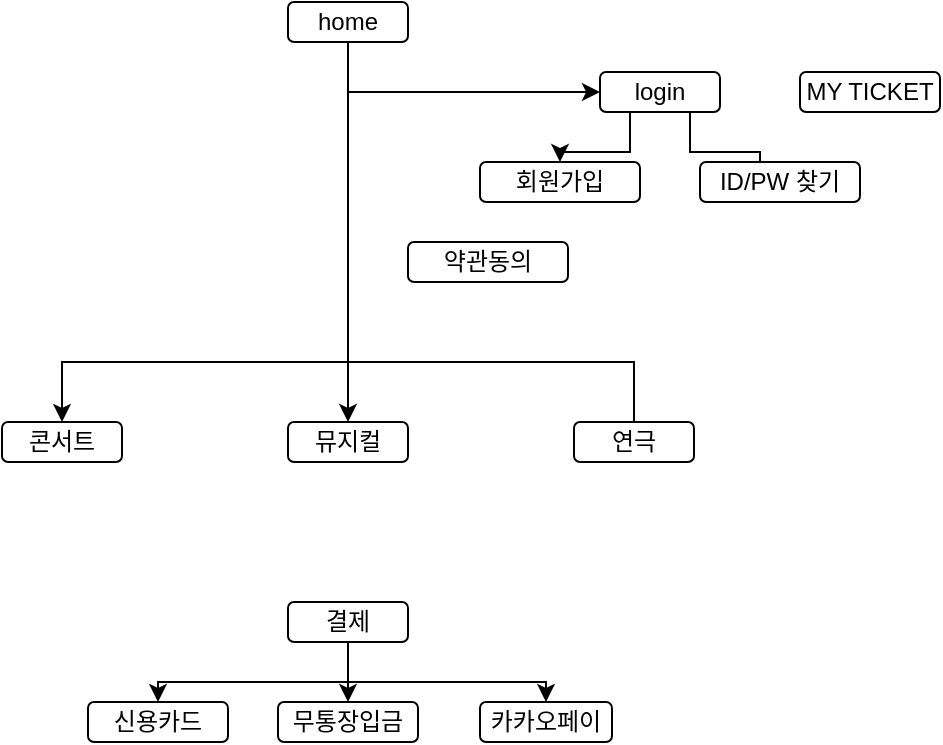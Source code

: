 <mxfile version="21.6.6" type="github">
  <diagram name="페이지-1" id="5NUwJzSHxeTqC98rrtIz">
    <mxGraphModel dx="1195" dy="1827" grid="1" gridSize="10" guides="1" tooltips="1" connect="1" arrows="1" fold="1" page="1" pageScale="1" pageWidth="827" pageHeight="1169" math="0" shadow="0">
      <root>
        <mxCell id="0" />
        <mxCell id="1" parent="0" />
        <mxCell id="DoVb9rncbYnpCz1ly_EE-17" style="edgeStyle=orthogonalEdgeStyle;rounded=0;orthogonalLoop=1;jettySize=auto;html=1;exitX=0.5;exitY=1;exitDx=0;exitDy=0;entryX=0;entryY=0.5;entryDx=0;entryDy=0;" edge="1" parent="1" source="DoVb9rncbYnpCz1ly_EE-1" target="DoVb9rncbYnpCz1ly_EE-2">
          <mxGeometry relative="1" as="geometry" />
        </mxCell>
        <mxCell id="DoVb9rncbYnpCz1ly_EE-21" style="edgeStyle=orthogonalEdgeStyle;rounded=0;orthogonalLoop=1;jettySize=auto;html=1;exitX=0.5;exitY=1;exitDx=0;exitDy=0;entryX=0.5;entryY=0;entryDx=0;entryDy=0;" edge="1" parent="1" source="DoVb9rncbYnpCz1ly_EE-1" target="DoVb9rncbYnpCz1ly_EE-14">
          <mxGeometry relative="1" as="geometry" />
        </mxCell>
        <mxCell id="DoVb9rncbYnpCz1ly_EE-23" style="edgeStyle=orthogonalEdgeStyle;rounded=0;orthogonalLoop=1;jettySize=auto;html=1;exitX=0.5;exitY=1;exitDx=0;exitDy=0;" edge="1" parent="1" source="DoVb9rncbYnpCz1ly_EE-1" target="DoVb9rncbYnpCz1ly_EE-13">
          <mxGeometry relative="1" as="geometry">
            <Array as="points">
              <mxPoint x="360" y="-810" />
              <mxPoint x="217" y="-810" />
            </Array>
          </mxGeometry>
        </mxCell>
        <mxCell id="DoVb9rncbYnpCz1ly_EE-24" style="edgeStyle=orthogonalEdgeStyle;rounded=0;orthogonalLoop=1;jettySize=auto;html=1;" edge="1" parent="1">
          <mxGeometry relative="1" as="geometry">
            <mxPoint x="360" y="-955" as="sourcePoint" />
            <mxPoint x="503" y="-765" as="targetPoint" />
            <Array as="points">
              <mxPoint x="360" y="-810" />
              <mxPoint x="503" y="-810" />
            </Array>
          </mxGeometry>
        </mxCell>
        <mxCell id="DoVb9rncbYnpCz1ly_EE-1" value="home" style="rounded=1;whiteSpace=wrap;html=1;" vertex="1" parent="1">
          <mxGeometry x="330" y="-990" width="60" height="20" as="geometry" />
        </mxCell>
        <mxCell id="DoVb9rncbYnpCz1ly_EE-11" style="edgeStyle=orthogonalEdgeStyle;rounded=0;orthogonalLoop=1;jettySize=auto;html=1;exitX=0.25;exitY=1;exitDx=0;exitDy=0;entryX=0.5;entryY=0;entryDx=0;entryDy=0;" edge="1" parent="1" source="DoVb9rncbYnpCz1ly_EE-2" target="DoVb9rncbYnpCz1ly_EE-3">
          <mxGeometry relative="1" as="geometry" />
        </mxCell>
        <mxCell id="DoVb9rncbYnpCz1ly_EE-12" style="edgeStyle=orthogonalEdgeStyle;rounded=0;orthogonalLoop=1;jettySize=auto;html=1;exitX=0.75;exitY=1;exitDx=0;exitDy=0;entryX=0.5;entryY=0;entryDx=0;entryDy=0;" edge="1" parent="1" source="DoVb9rncbYnpCz1ly_EE-2" target="DoVb9rncbYnpCz1ly_EE-4">
          <mxGeometry relative="1" as="geometry">
            <Array as="points">
              <mxPoint x="531" y="-915" />
              <mxPoint x="566" y="-915" />
              <mxPoint x="566" y="-905" />
              <mxPoint x="576" y="-905" />
            </Array>
          </mxGeometry>
        </mxCell>
        <mxCell id="DoVb9rncbYnpCz1ly_EE-2" value="login" style="rounded=1;whiteSpace=wrap;html=1;" vertex="1" parent="1">
          <mxGeometry x="486" y="-955" width="60" height="20" as="geometry" />
        </mxCell>
        <mxCell id="DoVb9rncbYnpCz1ly_EE-3" value="회원가입" style="rounded=1;whiteSpace=wrap;html=1;" vertex="1" parent="1">
          <mxGeometry x="426" y="-910" width="80" height="20" as="geometry" />
        </mxCell>
        <mxCell id="DoVb9rncbYnpCz1ly_EE-4" value="ID/PW 찾기" style="rounded=1;whiteSpace=wrap;html=1;" vertex="1" parent="1">
          <mxGeometry x="536" y="-910" width="80" height="20" as="geometry" />
        </mxCell>
        <mxCell id="DoVb9rncbYnpCz1ly_EE-8" value="MY TICKET" style="rounded=1;whiteSpace=wrap;html=1;" vertex="1" parent="1">
          <mxGeometry x="586" y="-955" width="70" height="20" as="geometry" />
        </mxCell>
        <mxCell id="DoVb9rncbYnpCz1ly_EE-13" value="콘서트" style="rounded=1;whiteSpace=wrap;html=1;" vertex="1" parent="1">
          <mxGeometry x="187" y="-780" width="60" height="20" as="geometry" />
        </mxCell>
        <mxCell id="DoVb9rncbYnpCz1ly_EE-14" value="뮤지컬" style="rounded=1;whiteSpace=wrap;html=1;" vertex="1" parent="1">
          <mxGeometry x="330" y="-780" width="60" height="20" as="geometry" />
        </mxCell>
        <mxCell id="DoVb9rncbYnpCz1ly_EE-15" value="연극" style="rounded=1;whiteSpace=wrap;html=1;" vertex="1" parent="1">
          <mxGeometry x="473" y="-780" width="60" height="20" as="geometry" />
        </mxCell>
        <mxCell id="DoVb9rncbYnpCz1ly_EE-32" style="edgeStyle=orthogonalEdgeStyle;rounded=0;orthogonalLoop=1;jettySize=auto;html=1;exitX=0.5;exitY=1;exitDx=0;exitDy=0;" edge="1" parent="1" source="DoVb9rncbYnpCz1ly_EE-25" target="DoVb9rncbYnpCz1ly_EE-26">
          <mxGeometry relative="1" as="geometry">
            <Array as="points">
              <mxPoint x="360" y="-650" />
              <mxPoint x="265" y="-650" />
            </Array>
          </mxGeometry>
        </mxCell>
        <mxCell id="DoVb9rncbYnpCz1ly_EE-33" style="edgeStyle=orthogonalEdgeStyle;rounded=0;orthogonalLoop=1;jettySize=auto;html=1;exitX=0.5;exitY=1;exitDx=0;exitDy=0;entryX=0.5;entryY=0;entryDx=0;entryDy=0;" edge="1" parent="1" source="DoVb9rncbYnpCz1ly_EE-25" target="DoVb9rncbYnpCz1ly_EE-28">
          <mxGeometry relative="1" as="geometry">
            <Array as="points">
              <mxPoint x="360" y="-650" />
              <mxPoint x="459" y="-650" />
            </Array>
          </mxGeometry>
        </mxCell>
        <mxCell id="DoVb9rncbYnpCz1ly_EE-35" style="edgeStyle=orthogonalEdgeStyle;rounded=0;orthogonalLoop=1;jettySize=auto;html=1;exitX=0.5;exitY=1;exitDx=0;exitDy=0;" edge="1" parent="1" source="DoVb9rncbYnpCz1ly_EE-25" target="DoVb9rncbYnpCz1ly_EE-27">
          <mxGeometry relative="1" as="geometry" />
        </mxCell>
        <mxCell id="DoVb9rncbYnpCz1ly_EE-25" value="결제" style="rounded=1;whiteSpace=wrap;html=1;" vertex="1" parent="1">
          <mxGeometry x="330" y="-690" width="60" height="20" as="geometry" />
        </mxCell>
        <mxCell id="DoVb9rncbYnpCz1ly_EE-26" value="신용카드" style="rounded=1;whiteSpace=wrap;html=1;" vertex="1" parent="1">
          <mxGeometry x="230" y="-640" width="70" height="20" as="geometry" />
        </mxCell>
        <mxCell id="DoVb9rncbYnpCz1ly_EE-27" value="무통장입금" style="rounded=1;whiteSpace=wrap;html=1;" vertex="1" parent="1">
          <mxGeometry x="325" y="-640" width="70" height="20" as="geometry" />
        </mxCell>
        <mxCell id="DoVb9rncbYnpCz1ly_EE-28" value="카카오페이" style="rounded=1;whiteSpace=wrap;html=1;" vertex="1" parent="1">
          <mxGeometry x="426" y="-640" width="66" height="20" as="geometry" />
        </mxCell>
        <mxCell id="DoVb9rncbYnpCz1ly_EE-36" value="약관동의" style="rounded=1;whiteSpace=wrap;html=1;" vertex="1" parent="1">
          <mxGeometry x="390" y="-870" width="80" height="20" as="geometry" />
        </mxCell>
      </root>
    </mxGraphModel>
  </diagram>
</mxfile>
